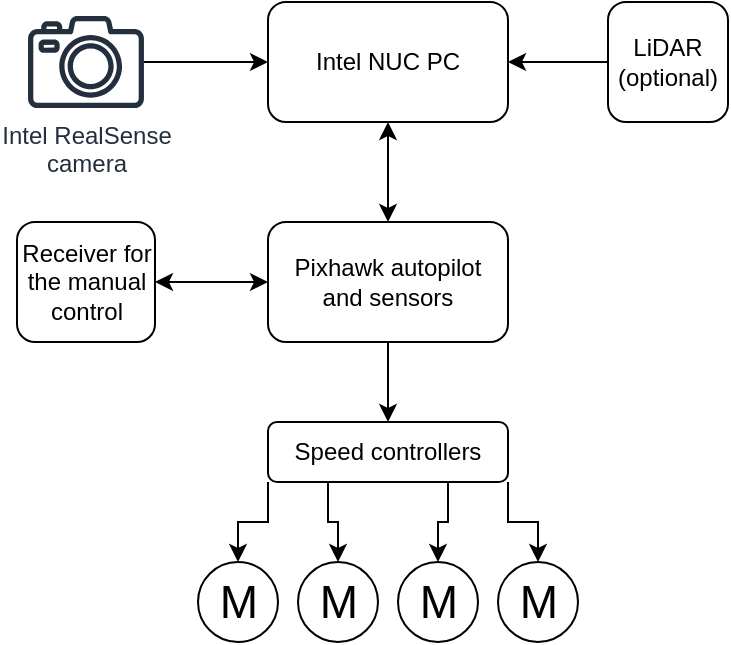 <mxfile version="18.0.2" type="device"><diagram id="zpmRh_mSdBWLYllCrxiW" name="Page-1"><mxGraphModel dx="624" dy="701" grid="1" gridSize="10" guides="1" tooltips="1" connect="1" arrows="1" fold="1" page="1" pageScale="1" pageWidth="827" pageHeight="1169" math="0" shadow="0"><root><mxCell id="0"/><mxCell id="1" parent="0"/><mxCell id="T1AOYcpOQJYipfiunZxX-20" style="edgeStyle=orthogonalEdgeStyle;rounded=0;orthogonalLoop=1;jettySize=auto;html=1;entryX=0.5;entryY=0;entryDx=0;entryDy=0;fontSize=22;startArrow=none;startFill=0;" edge="1" parent="1" source="T1AOYcpOQJYipfiunZxX-1" target="T1AOYcpOQJYipfiunZxX-12"><mxGeometry relative="1" as="geometry"/></mxCell><mxCell id="T1AOYcpOQJYipfiunZxX-1" value="Pixhawk autopilot&lt;br&gt;and sensors" style="rounded=1;whiteSpace=wrap;html=1;" vertex="1" parent="1"><mxGeometry x="260" y="350" width="120" height="60" as="geometry"/></mxCell><mxCell id="T1AOYcpOQJYipfiunZxX-6" style="edgeStyle=orthogonalEdgeStyle;rounded=0;orthogonalLoop=1;jettySize=auto;html=1;entryX=0.5;entryY=0;entryDx=0;entryDy=0;startArrow=classic;startFill=1;" edge="1" parent="1" source="T1AOYcpOQJYipfiunZxX-2" target="T1AOYcpOQJYipfiunZxX-1"><mxGeometry relative="1" as="geometry"/></mxCell><mxCell id="T1AOYcpOQJYipfiunZxX-2" value="Intel NUC PC" style="rounded=1;whiteSpace=wrap;html=1;" vertex="1" parent="1"><mxGeometry x="260" y="240" width="120" height="60" as="geometry"/></mxCell><mxCell id="T1AOYcpOQJYipfiunZxX-5" style="edgeStyle=orthogonalEdgeStyle;rounded=0;orthogonalLoop=1;jettySize=auto;html=1;entryX=0;entryY=0.5;entryDx=0;entryDy=0;" edge="1" parent="1" source="T1AOYcpOQJYipfiunZxX-4" target="T1AOYcpOQJYipfiunZxX-2"><mxGeometry relative="1" as="geometry"/></mxCell><mxCell id="T1AOYcpOQJYipfiunZxX-4" value="Intel RealSense&lt;br&gt;camera" style="sketch=0;outlineConnect=0;fontColor=#232F3E;gradientColor=none;fillColor=#232F3D;strokeColor=none;dashed=0;verticalLabelPosition=bottom;verticalAlign=top;align=center;html=1;fontSize=12;fontStyle=0;aspect=fixed;pointerEvents=1;shape=mxgraph.aws4.camera2;" vertex="1" parent="1"><mxGeometry x="140" y="246.95" width="58" height="46.1" as="geometry"/></mxCell><mxCell id="T1AOYcpOQJYipfiunZxX-7" value="M" style="verticalLabelPosition=middle;shadow=0;dashed=0;align=center;html=1;verticalAlign=middle;strokeWidth=1;shape=ellipse;aspect=fixed;fontSize=23;" vertex="1" parent="1"><mxGeometry x="225" y="520" width="40" height="40" as="geometry"/></mxCell><mxCell id="T1AOYcpOQJYipfiunZxX-8" value="M" style="verticalLabelPosition=middle;shadow=0;dashed=0;align=center;html=1;verticalAlign=middle;strokeWidth=1;shape=ellipse;aspect=fixed;fontSize=23;" vertex="1" parent="1"><mxGeometry x="275" y="520" width="40" height="40" as="geometry"/></mxCell><mxCell id="T1AOYcpOQJYipfiunZxX-9" value="M" style="verticalLabelPosition=middle;shadow=0;dashed=0;align=center;html=1;verticalAlign=middle;strokeWidth=1;shape=ellipse;aspect=fixed;fontSize=23;" vertex="1" parent="1"><mxGeometry x="325" y="520" width="40" height="40" as="geometry"/></mxCell><mxCell id="T1AOYcpOQJYipfiunZxX-10" value="M" style="verticalLabelPosition=middle;shadow=0;dashed=0;align=center;html=1;verticalAlign=middle;strokeWidth=1;shape=ellipse;aspect=fixed;fontSize=23;" vertex="1" parent="1"><mxGeometry x="375" y="520" width="40" height="40" as="geometry"/></mxCell><mxCell id="T1AOYcpOQJYipfiunZxX-14" style="edgeStyle=orthogonalEdgeStyle;rounded=0;orthogonalLoop=1;jettySize=auto;html=1;exitX=0;exitY=1;exitDx=0;exitDy=0;entryX=0.5;entryY=0;entryDx=0;entryDy=0;startArrow=none;startFill=0;" edge="1" parent="1" source="T1AOYcpOQJYipfiunZxX-12" target="T1AOYcpOQJYipfiunZxX-7"><mxGeometry relative="1" as="geometry"/></mxCell><mxCell id="T1AOYcpOQJYipfiunZxX-15" style="edgeStyle=orthogonalEdgeStyle;rounded=0;orthogonalLoop=1;jettySize=auto;html=1;exitX=1;exitY=1;exitDx=0;exitDy=0;entryX=0.5;entryY=0;entryDx=0;entryDy=0;startArrow=none;startFill=0;" edge="1" parent="1" source="T1AOYcpOQJYipfiunZxX-12" target="T1AOYcpOQJYipfiunZxX-10"><mxGeometry relative="1" as="geometry"/></mxCell><mxCell id="T1AOYcpOQJYipfiunZxX-18" style="edgeStyle=orthogonalEdgeStyle;rounded=0;orthogonalLoop=1;jettySize=auto;html=1;exitX=0.25;exitY=1;exitDx=0;exitDy=0;entryX=0.5;entryY=0;entryDx=0;entryDy=0;startArrow=none;startFill=0;" edge="1" parent="1" source="T1AOYcpOQJYipfiunZxX-12" target="T1AOYcpOQJYipfiunZxX-8"><mxGeometry relative="1" as="geometry"/></mxCell><mxCell id="T1AOYcpOQJYipfiunZxX-19" style="edgeStyle=orthogonalEdgeStyle;rounded=0;orthogonalLoop=1;jettySize=auto;html=1;exitX=0.75;exitY=1;exitDx=0;exitDy=0;entryX=0.5;entryY=0;entryDx=0;entryDy=0;startArrow=none;startFill=0;" edge="1" parent="1" source="T1AOYcpOQJYipfiunZxX-12" target="T1AOYcpOQJYipfiunZxX-9"><mxGeometry relative="1" as="geometry"/></mxCell><mxCell id="T1AOYcpOQJYipfiunZxX-12" value="Speed controllers" style="rounded=1;whiteSpace=wrap;html=1;" vertex="1" parent="1"><mxGeometry x="260" y="450" width="120" height="30" as="geometry"/></mxCell><mxCell id="T1AOYcpOQJYipfiunZxX-24" value="" style="edgeStyle=orthogonalEdgeStyle;rounded=0;orthogonalLoop=1;jettySize=auto;html=1;fontSize=12;startArrow=none;startFill=0;" edge="1" parent="1" source="T1AOYcpOQJYipfiunZxX-21" target="T1AOYcpOQJYipfiunZxX-2"><mxGeometry relative="1" as="geometry"/></mxCell><mxCell id="T1AOYcpOQJYipfiunZxX-21" value="&lt;font style=&quot;font-size: 12px;&quot;&gt;LiDAR&lt;br&gt;(optional)&lt;br&gt;&lt;/font&gt;" style="rounded=1;whiteSpace=wrap;html=1;fontSize=12;" vertex="1" parent="1"><mxGeometry x="430" y="240" width="60" height="60" as="geometry"/></mxCell><mxCell id="T1AOYcpOQJYipfiunZxX-26" value="" style="edgeStyle=orthogonalEdgeStyle;rounded=0;orthogonalLoop=1;jettySize=auto;html=1;fontSize=12;startArrow=classic;startFill=1;" edge="1" parent="1" source="T1AOYcpOQJYipfiunZxX-25" target="T1AOYcpOQJYipfiunZxX-1"><mxGeometry relative="1" as="geometry"/></mxCell><mxCell id="T1AOYcpOQJYipfiunZxX-25" value="Receiver for the manual control" style="rounded=1;whiteSpace=wrap;html=1;fontSize=12;" vertex="1" parent="1"><mxGeometry x="134.5" y="350" width="69" height="60" as="geometry"/></mxCell></root></mxGraphModel></diagram></mxfile>